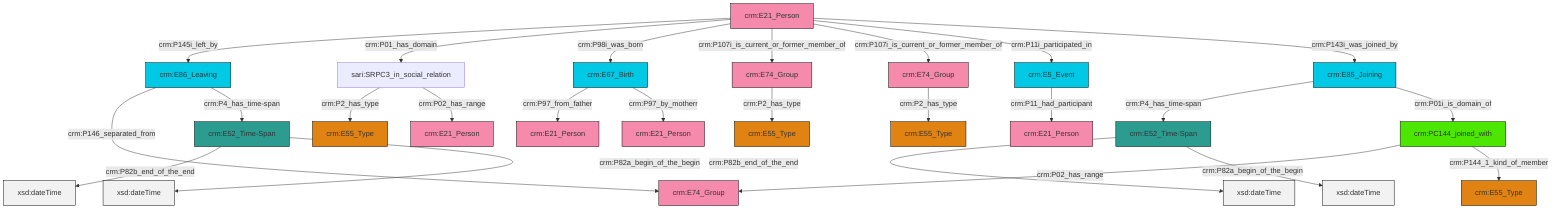 graph TD
classDef Literal fill:#f2f2f2,stroke:#000000;
classDef CRM_Entity fill:#FFFFFF,stroke:#000000;
classDef Temporal_Entity fill:#00C9E6, stroke:#000000;
classDef Type fill:#E18312, stroke:#000000;
classDef Time-Span fill:#2C9C91, stroke:#000000;
classDef Appellation fill:#FFEB7F, stroke:#000000;
classDef Place fill:#008836, stroke:#000000;
classDef Persistent_Item fill:#B266B2, stroke:#000000;
classDef Conceptual_Object fill:#FFD700, stroke:#000000;
classDef Physical_Thing fill:#D2B48C, stroke:#000000;
classDef Actor fill:#f58aad, stroke:#000000;
classDef PC_Classes fill:#4ce600, stroke:#000000;
classDef Multi fill:#cccccc,stroke:#000000;

2["crm:E74_Group"]:::Actor -->|crm:P2_has_type| 3["crm:E55_Type"]:::Type
10["sari:SRPC3_in_social_relation"]:::Default -->|crm:P2_has_type| 11["crm:E55_Type"]:::Type
13["crm:E21_Person"]:::Actor -->|crm:P145i_left_by| 14["crm:E86_Leaving"]:::Temporal_Entity
13["crm:E21_Person"]:::Actor -->|crm:P01_has_domain| 10["sari:SRPC3_in_social_relation"]:::Default
19["crm:E5_Event"]:::Temporal_Entity -->|crm:P11_had_participant| 20["crm:E21_Person"]:::Actor
13["crm:E21_Person"]:::Actor -->|crm:P98i_was_born| 21["crm:E67_Birth"]:::Temporal_Entity
14["crm:E86_Leaving"]:::Temporal_Entity -->|crm:P146_separated_from| 25["crm:E74_Group"]:::Actor
0["crm:E52_Time-Span"]:::Time-Span -->|crm:P82b_end_of_the_end| 26[xsd:dateTime]:::Literal
15["crm:E74_Group"]:::Actor -->|crm:P2_has_type| 6["crm:E55_Type"]:::Type
13["crm:E21_Person"]:::Actor -->|crm:P107i_is_current_or_former_member_of| 15["crm:E74_Group"]:::Actor
13["crm:E21_Person"]:::Actor -->|crm:P107i_is_current_or_former_member_of| 2["crm:E74_Group"]:::Actor
21["crm:E67_Birth"]:::Temporal_Entity -->|crm:P97_from_father| 8["crm:E21_Person"]:::Actor
21["crm:E67_Birth"]:::Temporal_Entity -->|crm:P97_by_motherr| 29["crm:E21_Person"]:::Actor
14["crm:E86_Leaving"]:::Temporal_Entity -->|crm:P4_has_time-span| 30["crm:E52_Time-Span"]:::Time-Span
30["crm:E52_Time-Span"]:::Time-Span -->|crm:P82b_end_of_the_end| 32[xsd:dateTime]:::Literal
13["crm:E21_Person"]:::Actor -->|crm:P11i_participated_in| 19["crm:E5_Event"]:::Temporal_Entity
34["crm:PC144_joined_with"]:::PC_Classes -->|crm:P02_has_range| 25["crm:E74_Group"]:::Actor
13["crm:E21_Person"]:::Actor -->|crm:P143i_was_joined_by| 23["crm:E85_Joining"]:::Temporal_Entity
10["sari:SRPC3_in_social_relation"]:::Default -->|crm:P02_has_range| 36["crm:E21_Person"]:::Actor
23["crm:E85_Joining"]:::Temporal_Entity -->|crm:P4_has_time-span| 0["crm:E52_Time-Span"]:::Time-Span
23["crm:E85_Joining"]:::Temporal_Entity -->|crm:P01i_is_domain_of| 34["crm:PC144_joined_with"]:::PC_Classes
30["crm:E52_Time-Span"]:::Time-Span -->|crm:P82a_begin_of_the_begin| 38[xsd:dateTime]:::Literal
34["crm:PC144_joined_with"]:::PC_Classes -->|crm:P144_1_kind_of_member| 4["crm:E55_Type"]:::Type
0["crm:E52_Time-Span"]:::Time-Span -->|crm:P82a_begin_of_the_begin| 41[xsd:dateTime]:::Literal